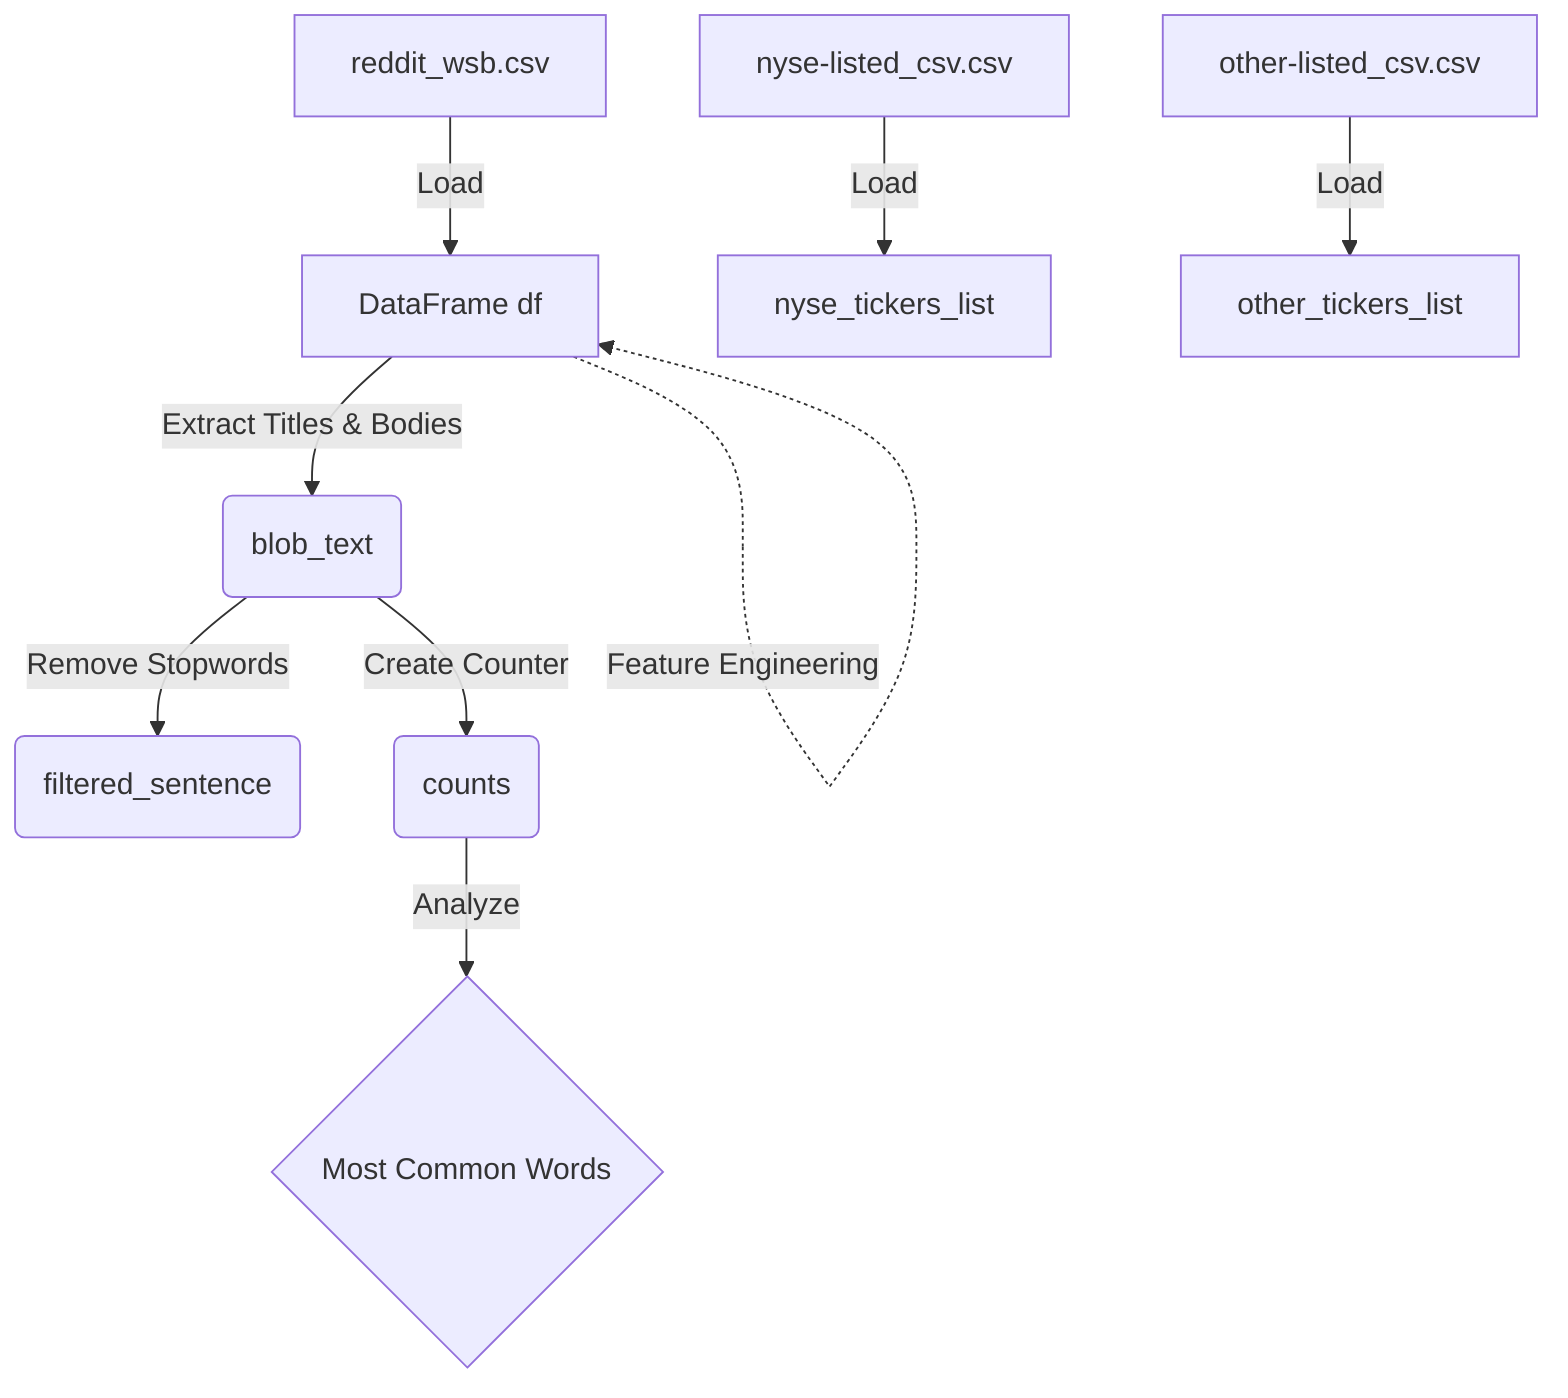 flowchart TD
    %% Data Sources
    A[reddit_wsb.csv] -->|Load| B[DataFrame df]
    C[nyse-listed_csv.csv] -->|Load| D[nyse_tickers_list]
    E[other-listed_csv.csv] -->|Load| F[other_tickers_list]
    
    %% Data Cleaning and Feature Engineering
    B -->|Extract Titles & Bodies| G(blob_text)
    G -->|Remove Stopwords| H(filtered_sentence)
    
    %% Word Analysis
    G -->|Create Counter| I(counts)
    I -->|Analyze| J{Most Common Words}

    %% Comments
    %% - A, C, E: Files with data sources for different analyses
    %% - B: Main DataFrame containing Reddit post data
    %% - D, F: Lists of stock tickers
    %% - G: Text data for word analysis
    %% - H: Text data after removing stopwords
    %% - I: Frequency count of words
    %% - J: Analysis of frequent terms for insights

    %% Data Usage
    B -.->|Cleaning| B
    B -.->|Feature Engineering| B